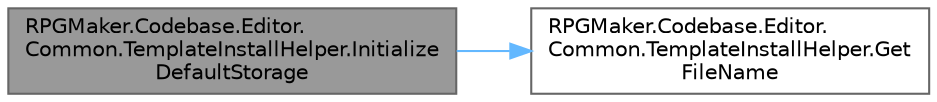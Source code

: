 digraph "RPGMaker.Codebase.Editor.Common.TemplateInstallHelper.InitializeDefaultStorage"
{
 // LATEX_PDF_SIZE
  bgcolor="transparent";
  edge [fontname=Helvetica,fontsize=10,labelfontname=Helvetica,labelfontsize=10];
  node [fontname=Helvetica,fontsize=10,shape=box,height=0.2,width=0.4];
  rankdir="LR";
  Node1 [id="Node000001",label="RPGMaker.Codebase.Editor.\lCommon.TemplateInstallHelper.Initialize\lDefaultStorage",height=0.2,width=0.4,color="gray40", fillcolor="grey60", style="filled", fontcolor="black",tooltip="😁 既定格納庫初期化"];
  Node1 -> Node2 [id="edge1_Node000001_Node000002",color="steelblue1",style="solid",tooltip=" "];
  Node2 [id="Node000002",label="RPGMaker.Codebase.Editor.\lCommon.TemplateInstallHelper.Get\lFileName",height=0.2,width=0.4,color="grey40", fillcolor="white", style="filled",URL="$da/d68/class_r_p_g_maker_1_1_codebase_1_1_editor_1_1_common_1_1_template_install_helper.html#a1e2050eddc3318b8f29c214d2b4649c2",tooltip="😁 ファイル名取得"];
}

